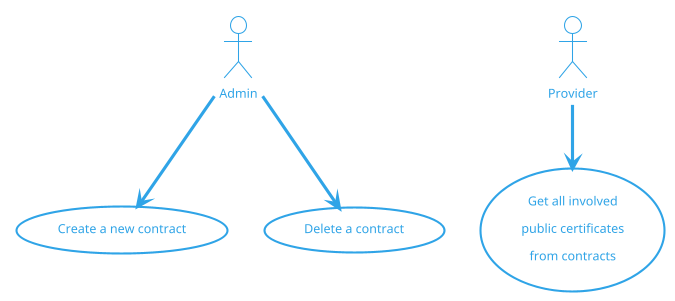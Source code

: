 @startuml
!theme cerulean-outline

:Admin: --> (Create a new contract)
:Admin: --> (Delete a contract)
:Provider: --> (Get all involved\npublic certificates\nfrom contracts)

@enduml
